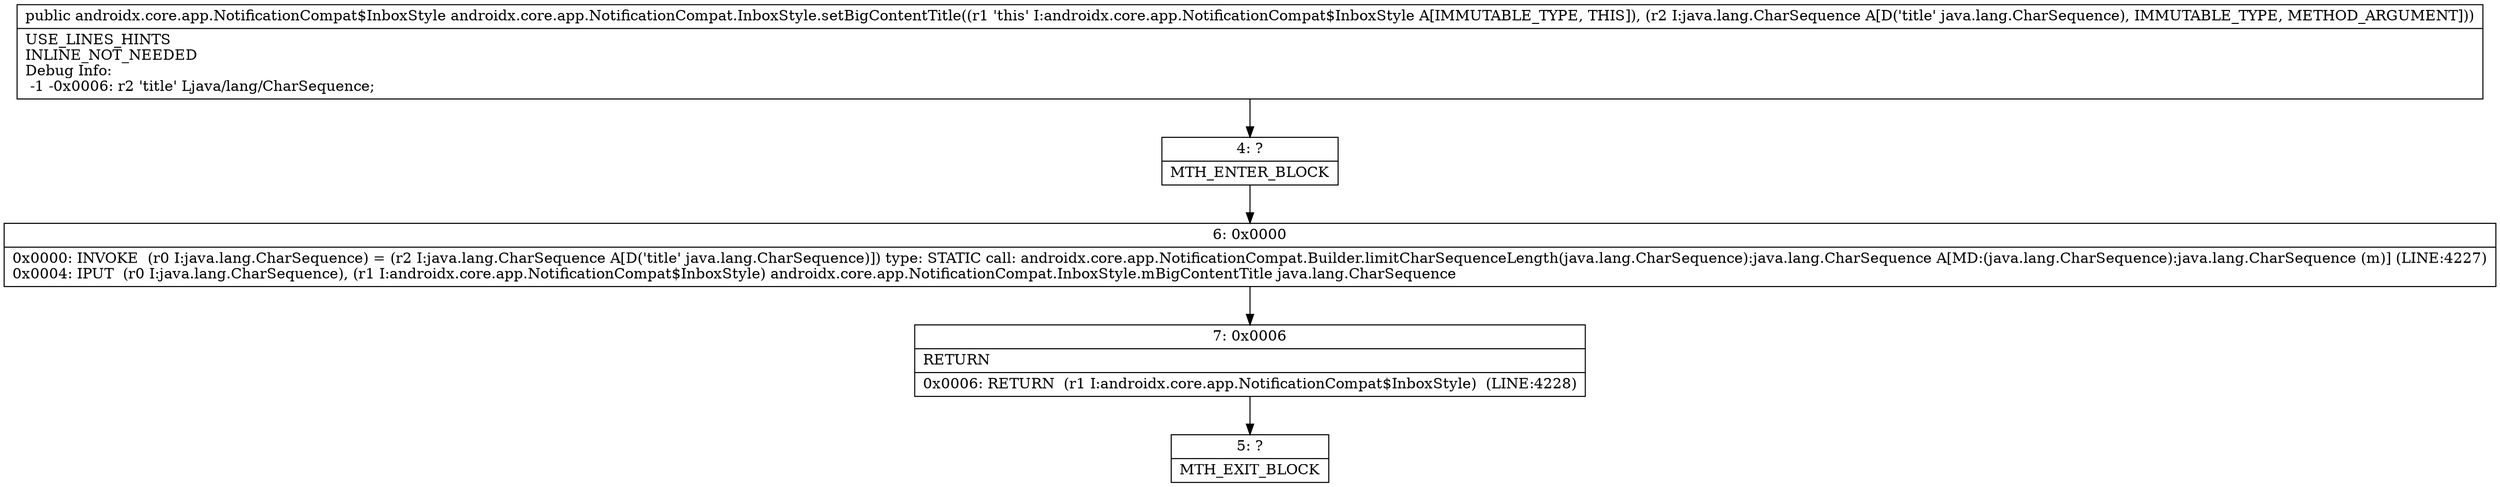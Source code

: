 digraph "CFG forandroidx.core.app.NotificationCompat.InboxStyle.setBigContentTitle(Ljava\/lang\/CharSequence;)Landroidx\/core\/app\/NotificationCompat$InboxStyle;" {
Node_4 [shape=record,label="{4\:\ ?|MTH_ENTER_BLOCK\l}"];
Node_6 [shape=record,label="{6\:\ 0x0000|0x0000: INVOKE  (r0 I:java.lang.CharSequence) = (r2 I:java.lang.CharSequence A[D('title' java.lang.CharSequence)]) type: STATIC call: androidx.core.app.NotificationCompat.Builder.limitCharSequenceLength(java.lang.CharSequence):java.lang.CharSequence A[MD:(java.lang.CharSequence):java.lang.CharSequence (m)] (LINE:4227)\l0x0004: IPUT  (r0 I:java.lang.CharSequence), (r1 I:androidx.core.app.NotificationCompat$InboxStyle) androidx.core.app.NotificationCompat.InboxStyle.mBigContentTitle java.lang.CharSequence \l}"];
Node_7 [shape=record,label="{7\:\ 0x0006|RETURN\l|0x0006: RETURN  (r1 I:androidx.core.app.NotificationCompat$InboxStyle)  (LINE:4228)\l}"];
Node_5 [shape=record,label="{5\:\ ?|MTH_EXIT_BLOCK\l}"];
MethodNode[shape=record,label="{public androidx.core.app.NotificationCompat$InboxStyle androidx.core.app.NotificationCompat.InboxStyle.setBigContentTitle((r1 'this' I:androidx.core.app.NotificationCompat$InboxStyle A[IMMUTABLE_TYPE, THIS]), (r2 I:java.lang.CharSequence A[D('title' java.lang.CharSequence), IMMUTABLE_TYPE, METHOD_ARGUMENT]))  | USE_LINES_HINTS\lINLINE_NOT_NEEDED\lDebug Info:\l  \-1 \-0x0006: r2 'title' Ljava\/lang\/CharSequence;\l}"];
MethodNode -> Node_4;Node_4 -> Node_6;
Node_6 -> Node_7;
Node_7 -> Node_5;
}

